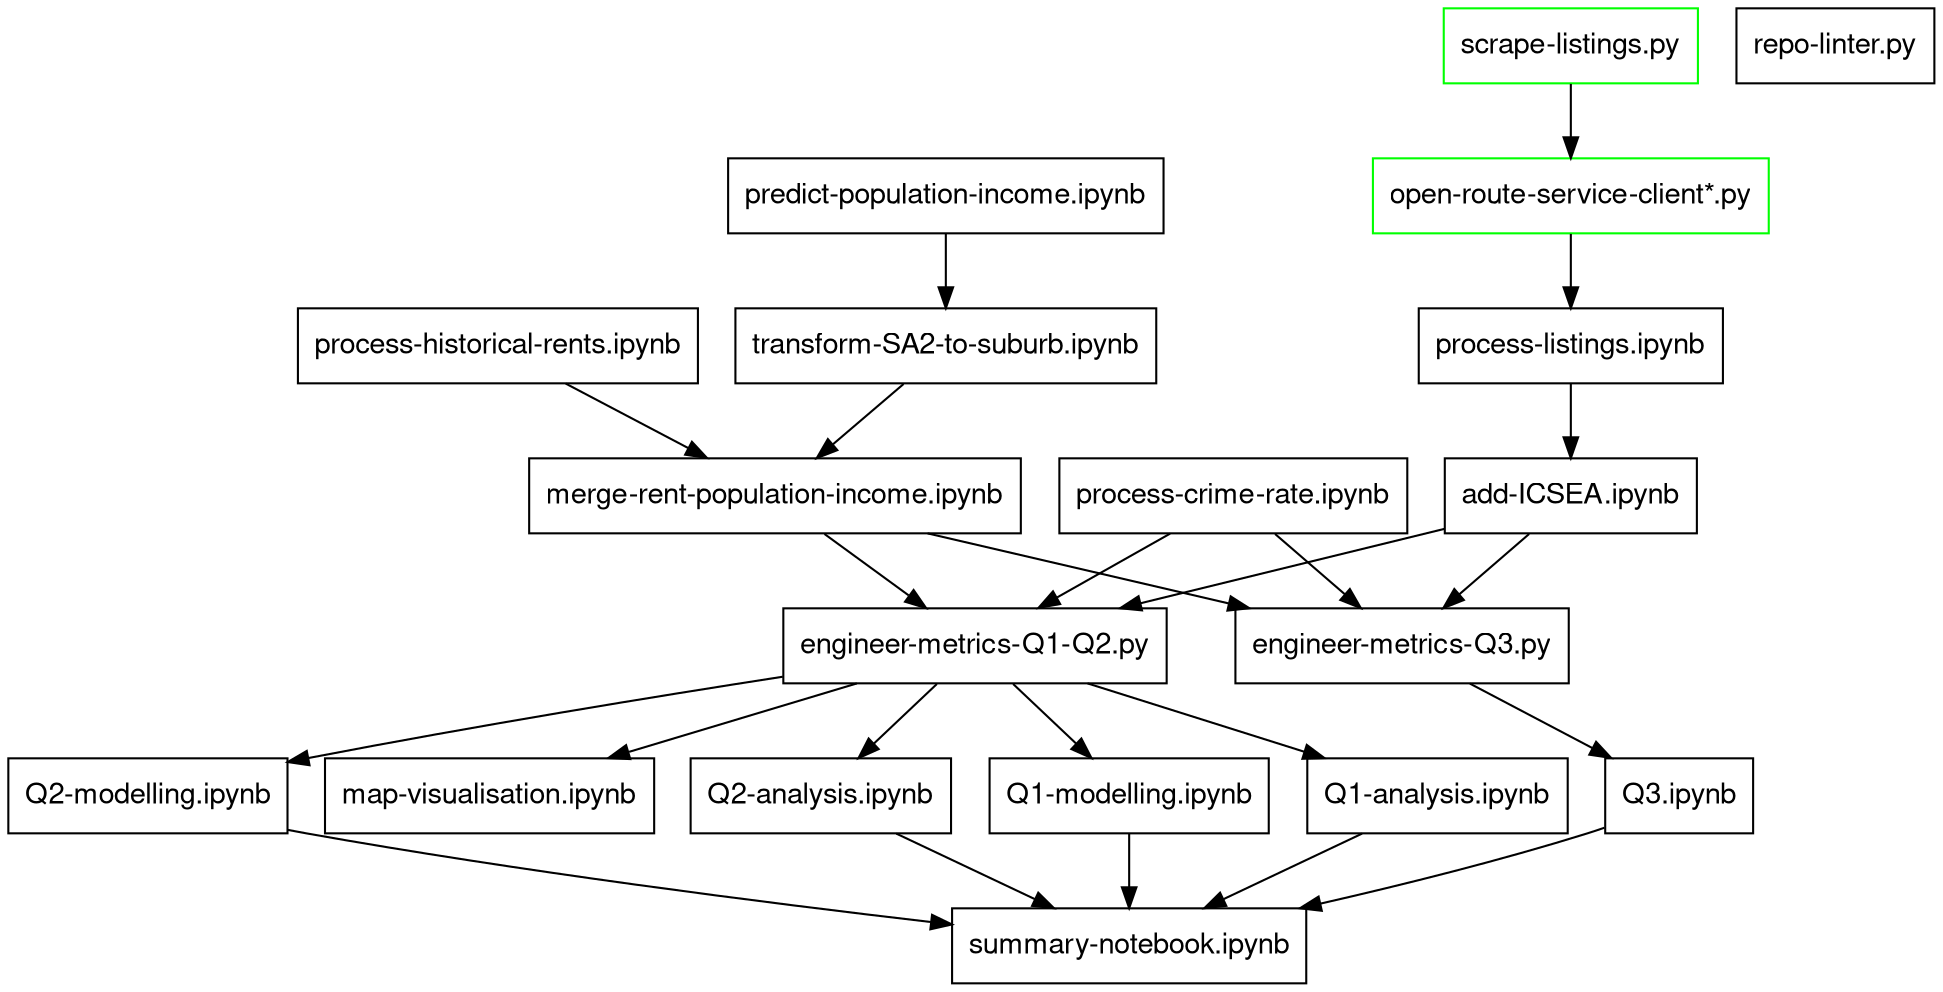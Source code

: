 digraph G {
  fontname="Helvetica,Arial,sans-serif"
  node [fontname="Helvetica,Arial,sans-serif"]
  edge [fontname="Helvetica,Arial,sans-serif"]
  node [shape=box];
  "scrape-listings.py" [color="green"]
  "open-route-service-client*.py" [color="green"]
  "scrape-listings.py" -> "open-route-service-client*.py" 
  "open-route-service-client*.py" -> "process-listings.ipynb"
  "predict-population-income.ipynb"
  "predict-population-income.ipynb" -> "transform-SA2-to-suburb.ipynb"
  "transform-SA2-to-suburb.ipynb"
  "transform-SA2-to-suburb.ipynb" -> "merge-rent-population-income.ipynb"
  "process-historical-rents.ipynb"
  "process-historical-rents.ipynb" -> "merge-rent-population-income.ipynb"
  "merge-rent-population-income.ipynb"
  "merge-rent-population-income.ipynb" -> "engineer-metrics-Q3.py"
  "merge-rent-population-income.ipynb" -> "engineer-metrics-Q1-Q2.py"
  "process-crime-rate.ipynb"
  "process-crime-rate.ipynb" -> "engineer-metrics-Q3.py"
  "process-crime-rate.ipynb" -> "engineer-metrics-Q1-Q2.py"
  "process-listings.ipynb"
  "process-listings.ipynb" -> "add-ICSEA.ipynb"
  "add-ICSEA.ipynb"
  "add-ICSEA.ipynb" -> "engineer-metrics-Q3.py"
  "add-ICSEA.ipynb" -> "engineer-metrics-Q1-Q2.py"
  "engineer-metrics-Q1-Q2.py"
  "engineer-metrics-Q1-Q2.py" -> "Q1-modelling.ipynb"
  "engineer-metrics-Q1-Q2.py" -> "Q1-analysis.ipynb"
  "engineer-metrics-Q1-Q2.py" -> "Q2-modelling.ipynb"
  "engineer-metrics-Q1-Q2.py" -> "Q2-analysis.ipynb"
  "engineer-metrics-Q1-Q2.py" -> "map-visualisation.ipynb"
  "engineer-metrics-Q3.py"
  "engineer-metrics-Q3.py" -> "Q3.ipynb"
  "Q1-modelling.ipynb"
  "Q1-modelling.ipynb" -> "summary-notebook.ipynb"
  "Q1-analysis.ipynb"
  "Q1-analysis.ipynb" -> "summary-notebook.ipynb"
  "Q2-modelling.ipynb"
  "Q2-modelling.ipynb" -> "summary-notebook.ipynb"
  "Q2-analysis.ipynb"
  "Q2-analysis.ipynb" -> "summary-notebook.ipynb"
  "Q3.ipynb"
  "Q3.ipynb" -> "summary-notebook.ipynb"
  "repo-linter.py"
}
